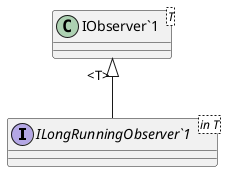 @startuml
interface "ILongRunningObserver`1"<in T> {
}
class "IObserver`1"<T> {
}
"IObserver`1" "<T>" <|-- "ILongRunningObserver`1"
@enduml
